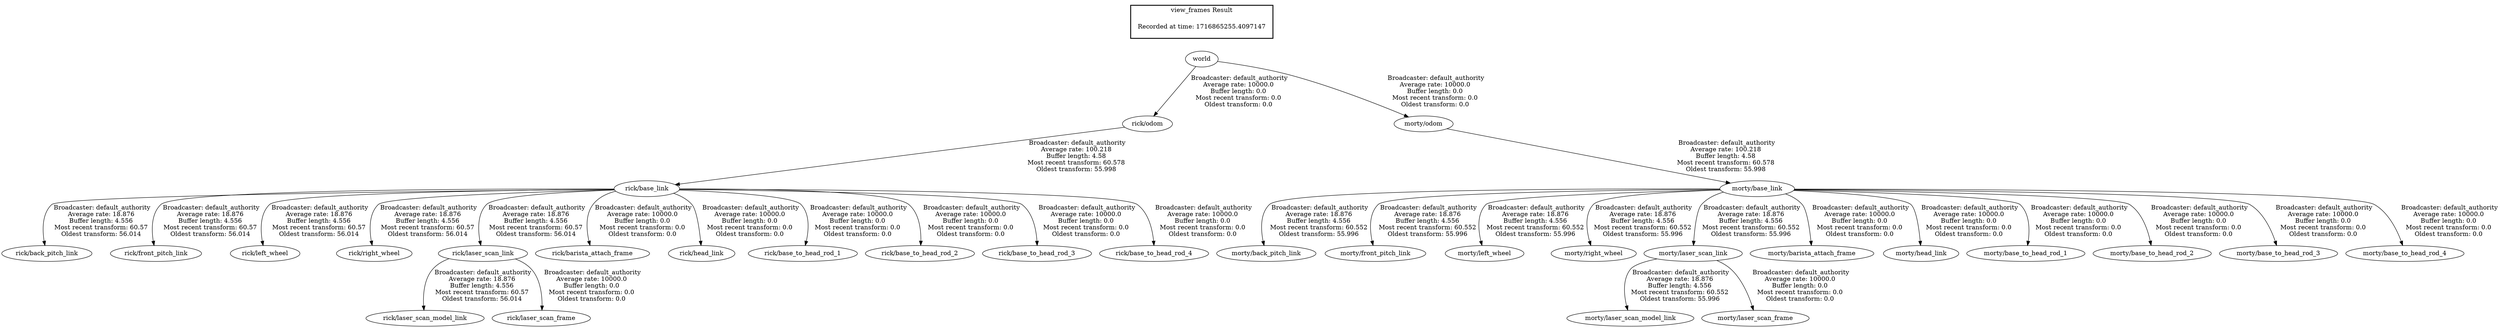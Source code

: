 digraph G {
"rick/base_link" -> "rick/back_pitch_link"[label=" Broadcaster: default_authority\nAverage rate: 18.876\nBuffer length: 4.556\nMost recent transform: 60.57\nOldest transform: 56.014\n"];
"rick/odom" -> "rick/base_link"[label=" Broadcaster: default_authority\nAverage rate: 100.218\nBuffer length: 4.58\nMost recent transform: 60.578\nOldest transform: 55.998\n"];
"rick/base_link" -> "rick/front_pitch_link"[label=" Broadcaster: default_authority\nAverage rate: 18.876\nBuffer length: 4.556\nMost recent transform: 60.57\nOldest transform: 56.014\n"];
"rick/base_link" -> "rick/left_wheel"[label=" Broadcaster: default_authority\nAverage rate: 18.876\nBuffer length: 4.556\nMost recent transform: 60.57\nOldest transform: 56.014\n"];
"rick/base_link" -> "rick/right_wheel"[label=" Broadcaster: default_authority\nAverage rate: 18.876\nBuffer length: 4.556\nMost recent transform: 60.57\nOldest transform: 56.014\n"];
"rick/base_link" -> "rick/laser_scan_link"[label=" Broadcaster: default_authority\nAverage rate: 18.876\nBuffer length: 4.556\nMost recent transform: 60.57\nOldest transform: 56.014\n"];
"rick/laser_scan_link" -> "rick/laser_scan_model_link"[label=" Broadcaster: default_authority\nAverage rate: 18.876\nBuffer length: 4.556\nMost recent transform: 60.57\nOldest transform: 56.014\n"];
"rick/base_link" -> "rick/barista_attach_frame"[label=" Broadcaster: default_authority\nAverage rate: 10000.0\nBuffer length: 0.0\nMost recent transform: 0.0\nOldest transform: 0.0\n"];
"rick/base_link" -> "rick/head_link"[label=" Broadcaster: default_authority\nAverage rate: 10000.0\nBuffer length: 0.0\nMost recent transform: 0.0\nOldest transform: 0.0\n"];
"rick/base_link" -> "rick/base_to_head_rod_1"[label=" Broadcaster: default_authority\nAverage rate: 10000.0\nBuffer length: 0.0\nMost recent transform: 0.0\nOldest transform: 0.0\n"];
"rick/base_link" -> "rick/base_to_head_rod_2"[label=" Broadcaster: default_authority\nAverage rate: 10000.0\nBuffer length: 0.0\nMost recent transform: 0.0\nOldest transform: 0.0\n"];
"rick/base_link" -> "rick/base_to_head_rod_3"[label=" Broadcaster: default_authority\nAverage rate: 10000.0\nBuffer length: 0.0\nMost recent transform: 0.0\nOldest transform: 0.0\n"];
"rick/base_link" -> "rick/base_to_head_rod_4"[label=" Broadcaster: default_authority\nAverage rate: 10000.0\nBuffer length: 0.0\nMost recent transform: 0.0\nOldest transform: 0.0\n"];
"rick/laser_scan_link" -> "rick/laser_scan_frame"[label=" Broadcaster: default_authority\nAverage rate: 10000.0\nBuffer length: 0.0\nMost recent transform: 0.0\nOldest transform: 0.0\n"];
"world" -> "rick/odom"[label=" Broadcaster: default_authority\nAverage rate: 10000.0\nBuffer length: 0.0\nMost recent transform: 0.0\nOldest transform: 0.0\n"];
"world" -> "morty/odom"[label=" Broadcaster: default_authority\nAverage rate: 10000.0\nBuffer length: 0.0\nMost recent transform: 0.0\nOldest transform: 0.0\n"];
"morty/odom" -> "morty/base_link"[label=" Broadcaster: default_authority\nAverage rate: 100.218\nBuffer length: 4.58\nMost recent transform: 60.578\nOldest transform: 55.998\n"];
"morty/base_link" -> "morty/back_pitch_link"[label=" Broadcaster: default_authority\nAverage rate: 18.876\nBuffer length: 4.556\nMost recent transform: 60.552\nOldest transform: 55.996\n"];
"morty/base_link" -> "morty/front_pitch_link"[label=" Broadcaster: default_authority\nAverage rate: 18.876\nBuffer length: 4.556\nMost recent transform: 60.552\nOldest transform: 55.996\n"];
"morty/base_link" -> "morty/left_wheel"[label=" Broadcaster: default_authority\nAverage rate: 18.876\nBuffer length: 4.556\nMost recent transform: 60.552\nOldest transform: 55.996\n"];
"morty/base_link" -> "morty/right_wheel"[label=" Broadcaster: default_authority\nAverage rate: 18.876\nBuffer length: 4.556\nMost recent transform: 60.552\nOldest transform: 55.996\n"];
"morty/base_link" -> "morty/laser_scan_link"[label=" Broadcaster: default_authority\nAverage rate: 18.876\nBuffer length: 4.556\nMost recent transform: 60.552\nOldest transform: 55.996\n"];
"morty/laser_scan_link" -> "morty/laser_scan_model_link"[label=" Broadcaster: default_authority\nAverage rate: 18.876\nBuffer length: 4.556\nMost recent transform: 60.552\nOldest transform: 55.996\n"];
"morty/base_link" -> "morty/barista_attach_frame"[label=" Broadcaster: default_authority\nAverage rate: 10000.0\nBuffer length: 0.0\nMost recent transform: 0.0\nOldest transform: 0.0\n"];
"morty/base_link" -> "morty/head_link"[label=" Broadcaster: default_authority\nAverage rate: 10000.0\nBuffer length: 0.0\nMost recent transform: 0.0\nOldest transform: 0.0\n"];
"morty/base_link" -> "morty/base_to_head_rod_1"[label=" Broadcaster: default_authority\nAverage rate: 10000.0\nBuffer length: 0.0\nMost recent transform: 0.0\nOldest transform: 0.0\n"];
"morty/base_link" -> "morty/base_to_head_rod_2"[label=" Broadcaster: default_authority\nAverage rate: 10000.0\nBuffer length: 0.0\nMost recent transform: 0.0\nOldest transform: 0.0\n"];
"morty/base_link" -> "morty/base_to_head_rod_3"[label=" Broadcaster: default_authority\nAverage rate: 10000.0\nBuffer length: 0.0\nMost recent transform: 0.0\nOldest transform: 0.0\n"];
"morty/base_link" -> "morty/base_to_head_rod_4"[label=" Broadcaster: default_authority\nAverage rate: 10000.0\nBuffer length: 0.0\nMost recent transform: 0.0\nOldest transform: 0.0\n"];
"morty/laser_scan_link" -> "morty/laser_scan_frame"[label=" Broadcaster: default_authority\nAverage rate: 10000.0\nBuffer length: 0.0\nMost recent transform: 0.0\nOldest transform: 0.0\n"];
edge [style=invis];
 subgraph cluster_legend { style=bold; color=black; label ="view_frames Result";
"Recorded at time: 1716865255.4097147"[ shape=plaintext ] ;
}->"world";
}